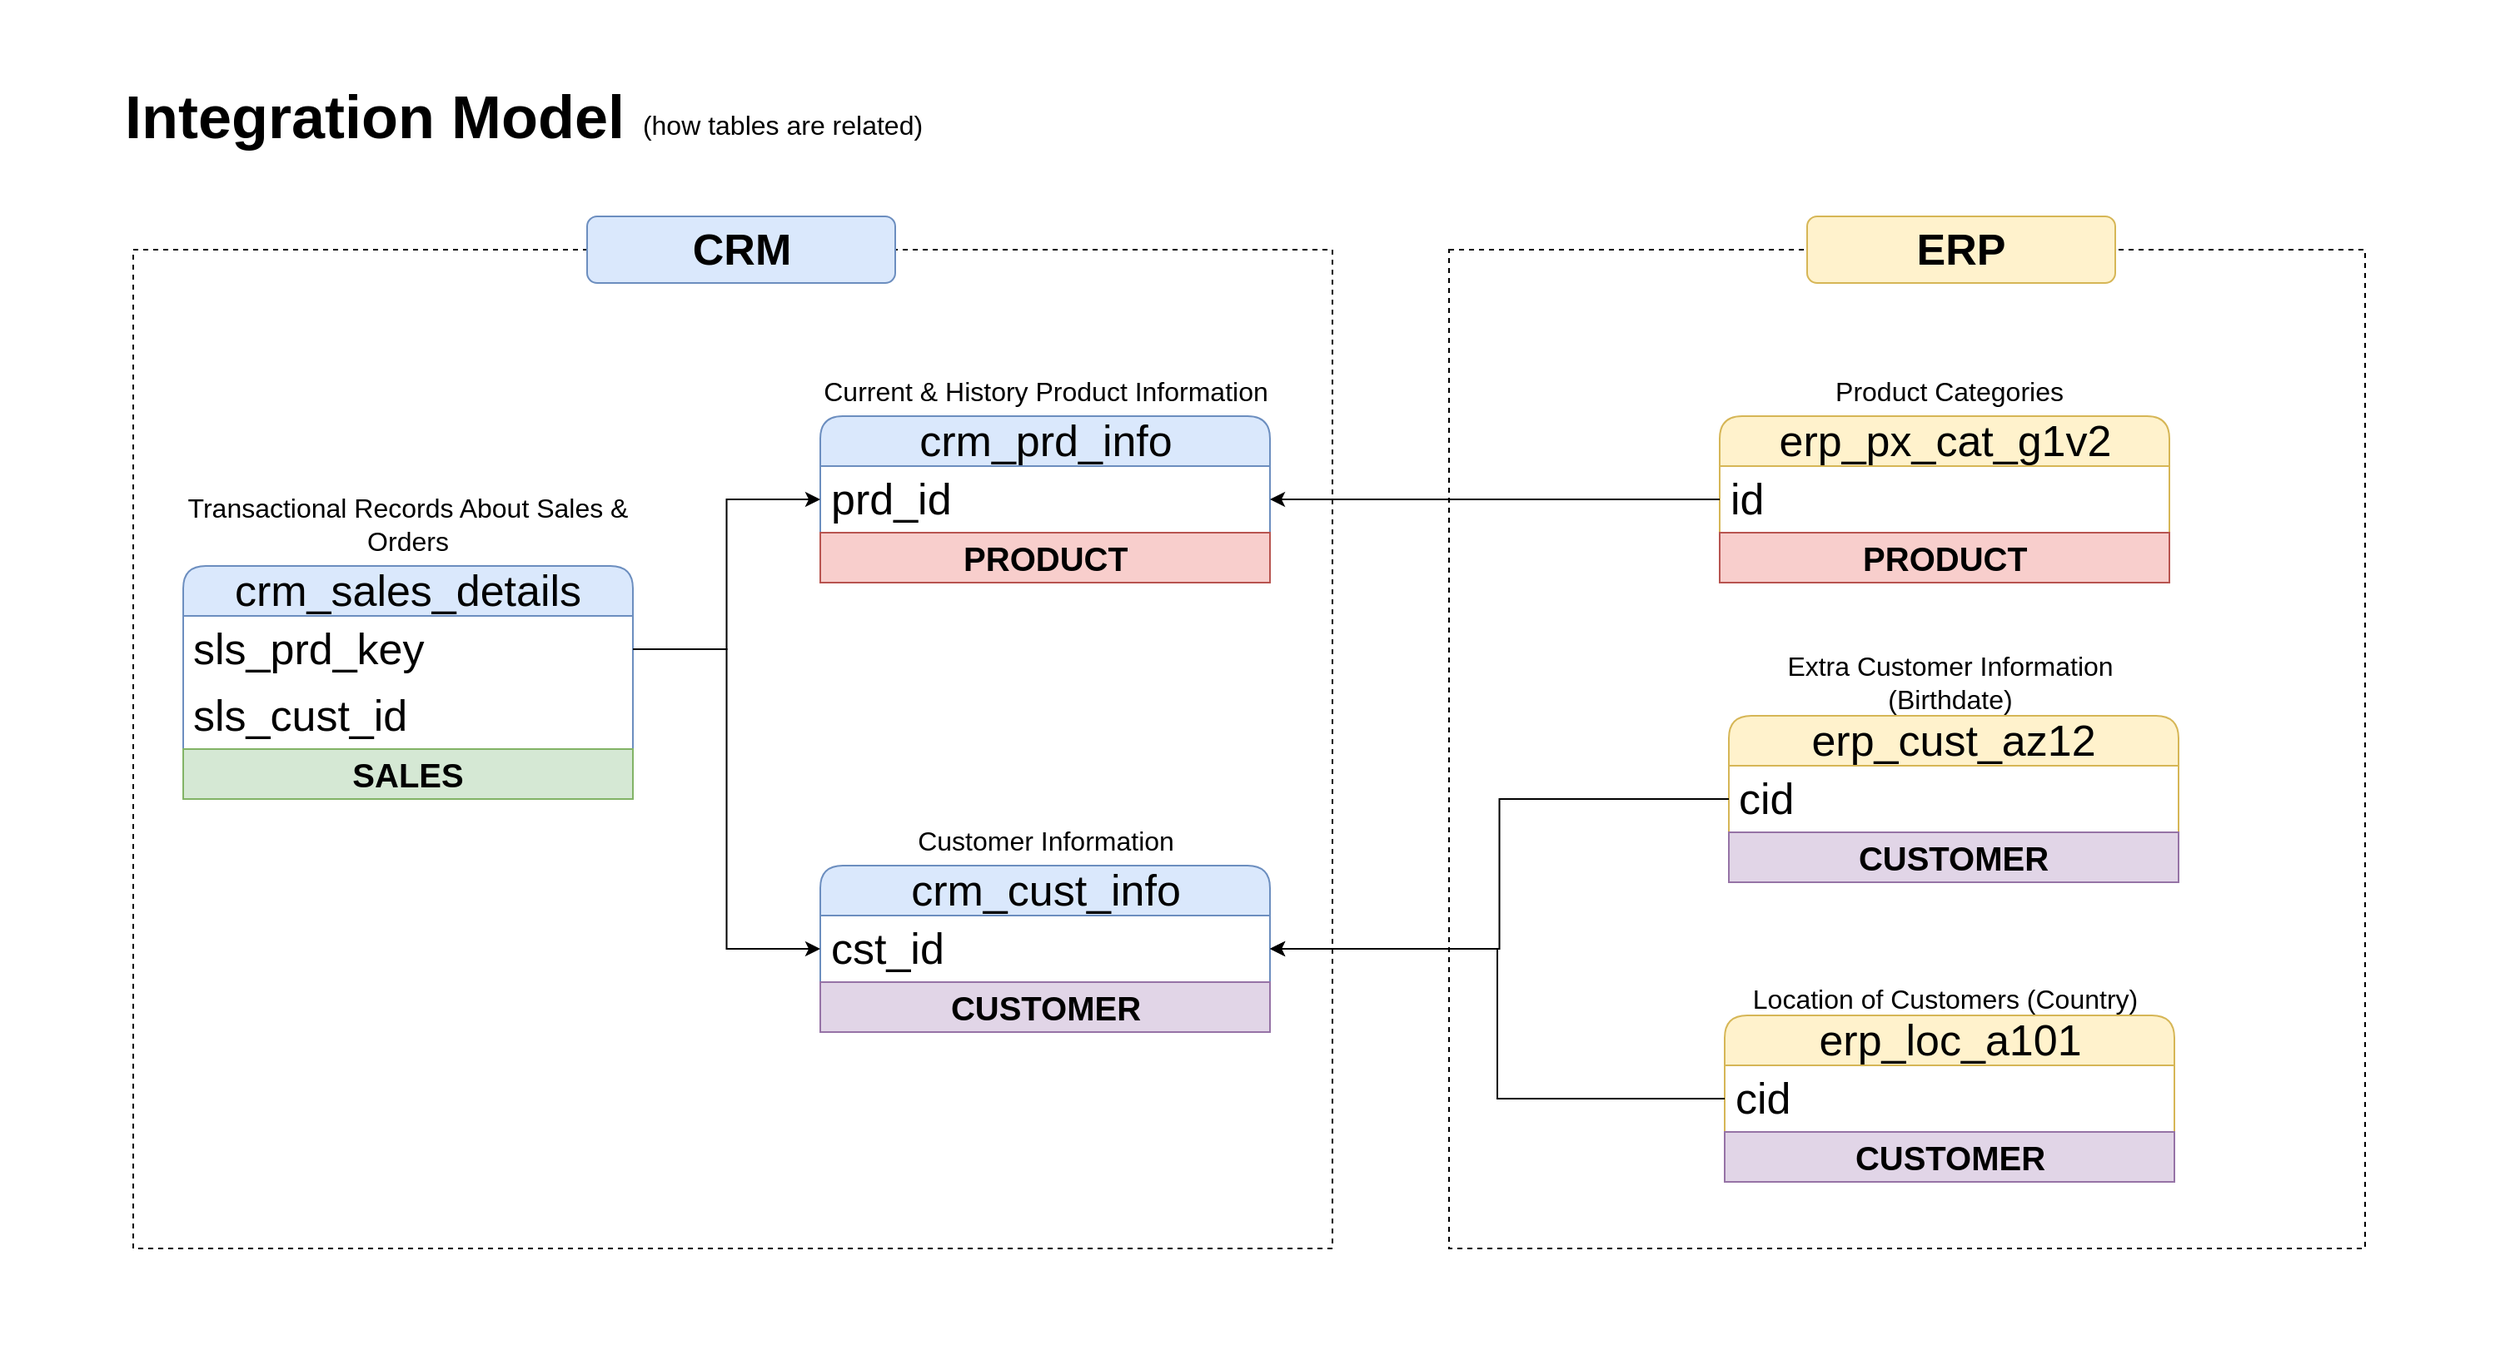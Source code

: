 <mxfile version="27.1.6">
  <diagram name="Page-1" id="znPD1FLkKsXniUYNKdZL">
    <mxGraphModel dx="3227" dy="1372" grid="1" gridSize="10" guides="1" tooltips="1" connect="1" arrows="1" fold="1" page="1" pageScale="1" pageWidth="850" pageHeight="1100" math="0" shadow="0">
      <root>
        <mxCell id="0" />
        <mxCell id="1" parent="0" />
        <mxCell id="9J3YcIkOuI1rNte7n2Ni-48" value="" style="rounded=0;whiteSpace=wrap;html=1;fillColor=none;strokeColor=none;" vertex="1" parent="1">
          <mxGeometry x="-30" y="10" width="1500" height="810" as="geometry" />
        </mxCell>
        <mxCell id="9J3YcIkOuI1rNte7n2Ni-34" value="" style="rounded=0;whiteSpace=wrap;html=1;fillColor=none;dashed=1;" vertex="1" parent="1">
          <mxGeometry x="50" y="160" width="720" height="600" as="geometry" />
        </mxCell>
        <mxCell id="9J3YcIkOuI1rNte7n2Ni-37" value="" style="rounded=0;whiteSpace=wrap;html=1;fillColor=none;dashed=1;" vertex="1" parent="1">
          <mxGeometry x="840" y="160" width="550" height="600" as="geometry" />
        </mxCell>
        <mxCell id="9J3YcIkOuI1rNte7n2Ni-1" value="&lt;b&gt;&lt;font style=&quot;font-size: 36px;&quot;&gt;Integration Model&lt;/font&gt;&lt;/b&gt;" style="text;html=1;align=center;verticalAlign=middle;whiteSpace=wrap;rounded=0;" vertex="1" parent="1">
          <mxGeometry x="40" y="60" width="310" height="40" as="geometry" />
        </mxCell>
        <mxCell id="9J3YcIkOuI1rNte7n2Ni-2" value="&lt;font style=&quot;font-size: 16px;&quot;&gt;(how tables are related)&lt;/font&gt;" style="text;html=1;align=center;verticalAlign=middle;whiteSpace=wrap;rounded=0;" vertex="1" parent="1">
          <mxGeometry x="350" y="70" width="180" height="30" as="geometry" />
        </mxCell>
        <mxCell id="9J3YcIkOuI1rNte7n2Ni-3" value="crm_cust_info" style="swimlane;fontStyle=0;childLayout=stackLayout;horizontal=1;startSize=30;horizontalStack=0;resizeParent=1;resizeParentMax=0;resizeLast=0;collapsible=1;marginBottom=0;whiteSpace=wrap;html=1;fillColor=#dae8fc;strokeColor=#6c8ebf;fontSize=26;rounded=1;" vertex="1" parent="1">
          <mxGeometry x="462.5" y="530" width="270" height="100" as="geometry" />
        </mxCell>
        <mxCell id="9J3YcIkOuI1rNte7n2Ni-4" value="cst_id" style="text;strokeColor=none;fillColor=none;align=left;verticalAlign=middle;spacingLeft=4;spacingRight=4;overflow=hidden;points=[[0,0.5],[1,0.5]];portConstraint=eastwest;rotatable=0;whiteSpace=wrap;html=1;fontSize=26;" vertex="1" parent="9J3YcIkOuI1rNte7n2Ni-3">
          <mxGeometry y="30" width="270" height="40" as="geometry" />
        </mxCell>
        <mxCell id="9J3YcIkOuI1rNte7n2Ni-46" value="&lt;b&gt;&lt;font style=&quot;font-size: 20px;&quot;&gt;CUSTOMER&lt;/font&gt;&lt;/b&gt;" style="text;html=1;strokeColor=#9673a6;fillColor=#e1d5e7;align=center;verticalAlign=middle;whiteSpace=wrap;overflow=hidden;" vertex="1" parent="9J3YcIkOuI1rNte7n2Ni-3">
          <mxGeometry y="70" width="270" height="30" as="geometry" />
        </mxCell>
        <mxCell id="9J3YcIkOuI1rNte7n2Ni-7" value="&lt;font style=&quot;font-size: 16px;&quot;&gt;Customer Information&lt;/font&gt;" style="text;html=1;align=center;verticalAlign=middle;whiteSpace=wrap;rounded=0;" vertex="1" parent="1">
          <mxGeometry x="487.5" y="500" width="220" height="30" as="geometry" />
        </mxCell>
        <mxCell id="9J3YcIkOuI1rNte7n2Ni-8" value="crm_sales_details" style="swimlane;fontStyle=0;childLayout=stackLayout;horizontal=1;startSize=30;horizontalStack=0;resizeParent=1;resizeParentMax=0;resizeLast=0;collapsible=1;marginBottom=0;whiteSpace=wrap;html=1;fillColor=#dae8fc;strokeColor=#6c8ebf;fontSize=26;rounded=1;" vertex="1" parent="1">
          <mxGeometry x="80" y="350" width="270" height="140" as="geometry" />
        </mxCell>
        <mxCell id="9J3YcIkOuI1rNte7n2Ni-9" value="sls_prd_key" style="text;strokeColor=none;fillColor=none;align=left;verticalAlign=middle;spacingLeft=4;spacingRight=4;overflow=hidden;points=[[0,0.5],[1,0.5]];portConstraint=eastwest;rotatable=0;whiteSpace=wrap;html=1;fontSize=26;" vertex="1" parent="9J3YcIkOuI1rNte7n2Ni-8">
          <mxGeometry y="30" width="270" height="40" as="geometry" />
        </mxCell>
        <mxCell id="9J3YcIkOuI1rNte7n2Ni-16" value="sls_cust_id" style="text;strokeColor=none;fillColor=none;align=left;verticalAlign=middle;spacingLeft=4;spacingRight=4;overflow=hidden;points=[[0,0.5],[1,0.5]];portConstraint=eastwest;rotatable=0;whiteSpace=wrap;html=1;fontSize=26;" vertex="1" parent="9J3YcIkOuI1rNte7n2Ni-8">
          <mxGeometry y="70" width="270" height="40" as="geometry" />
        </mxCell>
        <mxCell id="9J3YcIkOuI1rNte7n2Ni-47" value="&lt;b&gt;&lt;font style=&quot;font-size: 20px;&quot;&gt;SALES&lt;/font&gt;&lt;/b&gt;" style="text;html=1;strokeColor=#82b366;fillColor=#d5e8d4;align=center;verticalAlign=middle;whiteSpace=wrap;overflow=hidden;" vertex="1" parent="9J3YcIkOuI1rNte7n2Ni-8">
          <mxGeometry y="110" width="270" height="30" as="geometry" />
        </mxCell>
        <mxCell id="9J3YcIkOuI1rNte7n2Ni-10" value="&lt;font style=&quot;font-size: 16px;&quot;&gt;Transactional Records About Sales &amp;amp; Orders&lt;/font&gt;" style="text;html=1;align=center;verticalAlign=middle;whiteSpace=wrap;rounded=0;" vertex="1" parent="1">
          <mxGeometry x="80" y="310" width="270" height="30" as="geometry" />
        </mxCell>
        <mxCell id="9J3YcIkOuI1rNte7n2Ni-13" value="crm_prd_info" style="swimlane;fontStyle=0;childLayout=stackLayout;horizontal=1;startSize=30;horizontalStack=0;resizeParent=1;resizeParentMax=0;resizeLast=0;collapsible=1;marginBottom=0;whiteSpace=wrap;html=1;fillColor=#dae8fc;strokeColor=#6c8ebf;fontSize=26;rounded=1;" vertex="1" parent="1">
          <mxGeometry x="462.5" y="260" width="270" height="100" as="geometry" />
        </mxCell>
        <mxCell id="9J3YcIkOuI1rNte7n2Ni-14" value="prd_id" style="text;strokeColor=none;fillColor=none;align=left;verticalAlign=middle;spacingLeft=4;spacingRight=4;overflow=hidden;points=[[0,0.5],[1,0.5]];portConstraint=eastwest;rotatable=0;whiteSpace=wrap;html=1;fontSize=26;" vertex="1" parent="9J3YcIkOuI1rNte7n2Ni-13">
          <mxGeometry y="30" width="270" height="40" as="geometry" />
        </mxCell>
        <mxCell id="9J3YcIkOuI1rNte7n2Ni-43" value="&lt;b&gt;&lt;font style=&quot;font-size: 20px;&quot;&gt;PRODUCT&lt;/font&gt;&lt;/b&gt;" style="text;html=1;strokeColor=#b85450;fillColor=#f8cecc;align=center;verticalAlign=middle;whiteSpace=wrap;overflow=hidden;" vertex="1" parent="9J3YcIkOuI1rNte7n2Ni-13">
          <mxGeometry y="70" width="270" height="30" as="geometry" />
        </mxCell>
        <mxCell id="9J3YcIkOuI1rNte7n2Ni-15" value="&lt;font style=&quot;font-size: 16px;&quot;&gt;Current &amp;amp; History Product Information&lt;/font&gt;" style="text;html=1;align=center;verticalAlign=middle;whiteSpace=wrap;rounded=0;" vertex="1" parent="1">
          <mxGeometry x="462.5" y="235" width="270" height="20" as="geometry" />
        </mxCell>
        <mxCell id="9J3YcIkOuI1rNte7n2Ni-18" style="edgeStyle=orthogonalEdgeStyle;rounded=0;orthogonalLoop=1;jettySize=auto;html=1;entryX=0;entryY=0.5;entryDx=0;entryDy=0;" edge="1" parent="1" source="9J3YcIkOuI1rNte7n2Ni-9" target="9J3YcIkOuI1rNte7n2Ni-14">
          <mxGeometry relative="1" as="geometry" />
        </mxCell>
        <mxCell id="9J3YcIkOuI1rNte7n2Ni-19" value="erp_cust_az12" style="swimlane;fontStyle=0;childLayout=stackLayout;horizontal=1;startSize=30;horizontalStack=0;resizeParent=1;resizeParentMax=0;resizeLast=0;collapsible=1;marginBottom=0;whiteSpace=wrap;html=1;fillColor=#fff2cc;strokeColor=#d6b656;fontSize=26;rounded=1;" vertex="1" parent="1">
          <mxGeometry x="1008" y="440" width="270" height="100" as="geometry" />
        </mxCell>
        <mxCell id="9J3YcIkOuI1rNte7n2Ni-20" value="cid" style="text;strokeColor=none;fillColor=none;align=left;verticalAlign=middle;spacingLeft=4;spacingRight=4;overflow=hidden;points=[[0,0.5],[1,0.5]];portConstraint=eastwest;rotatable=0;whiteSpace=wrap;html=1;fontSize=26;" vertex="1" parent="9J3YcIkOuI1rNte7n2Ni-19">
          <mxGeometry y="30" width="270" height="40" as="geometry" />
        </mxCell>
        <mxCell id="9J3YcIkOuI1rNte7n2Ni-44" value="&lt;b&gt;&lt;font style=&quot;font-size: 20px;&quot;&gt;CUSTOMER&lt;/font&gt;&lt;/b&gt;" style="text;html=1;strokeColor=#9673a6;fillColor=#e1d5e7;align=center;verticalAlign=middle;whiteSpace=wrap;overflow=hidden;" vertex="1" parent="9J3YcIkOuI1rNte7n2Ni-19">
          <mxGeometry y="70" width="270" height="30" as="geometry" />
        </mxCell>
        <mxCell id="9J3YcIkOuI1rNte7n2Ni-21" value="&lt;font style=&quot;font-size: 16px;&quot;&gt;Extra Customer Information (Birthdate)&lt;/font&gt;" style="text;html=1;align=center;verticalAlign=middle;whiteSpace=wrap;rounded=0;" vertex="1" parent="1">
          <mxGeometry x="1005.5" y="410" width="270" height="20" as="geometry" />
        </mxCell>
        <mxCell id="9J3YcIkOuI1rNte7n2Ni-22" value="erp_loc_a101" style="swimlane;fontStyle=0;childLayout=stackLayout;horizontal=1;startSize=30;horizontalStack=0;resizeParent=1;resizeParentMax=0;resizeLast=0;collapsible=1;marginBottom=0;whiteSpace=wrap;html=1;fillColor=#fff2cc;strokeColor=#d6b656;fontSize=26;rounded=1;" vertex="1" parent="1">
          <mxGeometry x="1005.5" y="620" width="270" height="100" as="geometry" />
        </mxCell>
        <mxCell id="9J3YcIkOuI1rNte7n2Ni-23" value="cid" style="text;strokeColor=none;fillColor=none;align=left;verticalAlign=middle;spacingLeft=4;spacingRight=4;overflow=hidden;points=[[0,0.5],[1,0.5]];portConstraint=eastwest;rotatable=0;whiteSpace=wrap;html=1;fontSize=26;" vertex="1" parent="9J3YcIkOuI1rNte7n2Ni-22">
          <mxGeometry y="30" width="270" height="40" as="geometry" />
        </mxCell>
        <mxCell id="9J3YcIkOuI1rNte7n2Ni-45" value="&lt;b&gt;&lt;font style=&quot;font-size: 20px;&quot;&gt;CUSTOMER&lt;/font&gt;&lt;/b&gt;" style="text;html=1;strokeColor=#9673a6;fillColor=#e1d5e7;align=center;verticalAlign=middle;whiteSpace=wrap;overflow=hidden;" vertex="1" parent="9J3YcIkOuI1rNte7n2Ni-22">
          <mxGeometry y="70" width="270" height="30" as="geometry" />
        </mxCell>
        <mxCell id="9J3YcIkOuI1rNte7n2Ni-24" value="&lt;font style=&quot;font-size: 16px;&quot;&gt;Location of Customers (Country)&lt;/font&gt;" style="text;html=1;align=center;verticalAlign=middle;whiteSpace=wrap;rounded=0;" vertex="1" parent="1">
          <mxGeometry x="1003" y="600" width="270" height="20" as="geometry" />
        </mxCell>
        <mxCell id="9J3YcIkOuI1rNte7n2Ni-28" value="erp_px_cat_g1v2" style="swimlane;fontStyle=0;childLayout=stackLayout;horizontal=1;startSize=30;horizontalStack=0;resizeParent=1;resizeParentMax=0;resizeLast=0;collapsible=1;marginBottom=0;whiteSpace=wrap;html=1;fillColor=#fff2cc;strokeColor=#d6b656;fontSize=26;rounded=1;" vertex="1" parent="1">
          <mxGeometry x="1002.5" y="260" width="270" height="100" as="geometry" />
        </mxCell>
        <mxCell id="9J3YcIkOuI1rNte7n2Ni-29" value="id" style="text;strokeColor=none;fillColor=none;align=left;verticalAlign=middle;spacingLeft=4;spacingRight=4;overflow=hidden;points=[[0,0.5],[1,0.5]];portConstraint=eastwest;rotatable=0;whiteSpace=wrap;html=1;fontSize=26;" vertex="1" parent="9J3YcIkOuI1rNte7n2Ni-28">
          <mxGeometry y="30" width="270" height="40" as="geometry" />
        </mxCell>
        <mxCell id="9J3YcIkOuI1rNte7n2Ni-39" value="&lt;b&gt;&lt;font style=&quot;font-size: 20px;&quot;&gt;PRODUCT&lt;/font&gt;&lt;/b&gt;" style="text;html=1;strokeColor=#b85450;fillColor=#f8cecc;align=center;verticalAlign=middle;whiteSpace=wrap;overflow=hidden;" vertex="1" parent="9J3YcIkOuI1rNte7n2Ni-28">
          <mxGeometry y="70" width="270" height="30" as="geometry" />
        </mxCell>
        <mxCell id="9J3YcIkOuI1rNte7n2Ni-30" value="&lt;font style=&quot;font-size: 16px;&quot;&gt;Product Categories&lt;/font&gt;" style="text;html=1;align=center;verticalAlign=middle;whiteSpace=wrap;rounded=0;" vertex="1" parent="1">
          <mxGeometry x="1043" y="230" width="195" height="30" as="geometry" />
        </mxCell>
        <mxCell id="9J3YcIkOuI1rNte7n2Ni-31" style="edgeStyle=orthogonalEdgeStyle;rounded=0;orthogonalLoop=1;jettySize=auto;html=1;entryX=1;entryY=0.5;entryDx=0;entryDy=0;" edge="1" parent="1" source="9J3YcIkOuI1rNte7n2Ni-29" target="9J3YcIkOuI1rNte7n2Ni-14">
          <mxGeometry relative="1" as="geometry" />
        </mxCell>
        <mxCell id="9J3YcIkOuI1rNte7n2Ni-35" value="&lt;font style=&quot;font-size: 26px;&quot;&gt;&lt;b style=&quot;&quot;&gt;CRM&lt;/b&gt;&lt;/font&gt;" style="rounded=1;whiteSpace=wrap;html=1;fillColor=#dae8fc;strokeColor=#6c8ebf;" vertex="1" parent="1">
          <mxGeometry x="322.5" y="140" width="185" height="40" as="geometry" />
        </mxCell>
        <mxCell id="9J3YcIkOuI1rNte7n2Ni-36" value="&lt;font style=&quot;font-size: 26px;&quot;&gt;&lt;b style=&quot;&quot;&gt;ERP&lt;/b&gt;&lt;/font&gt;" style="rounded=1;whiteSpace=wrap;html=1;fillColor=#fff2cc;strokeColor=#d6b656;" vertex="1" parent="1">
          <mxGeometry x="1055" y="140" width="185" height="40" as="geometry" />
        </mxCell>
        <mxCell id="9J3YcIkOuI1rNte7n2Ni-40" style="edgeStyle=orthogonalEdgeStyle;rounded=0;orthogonalLoop=1;jettySize=auto;html=1;entryX=0;entryY=0.5;entryDx=0;entryDy=0;" edge="1" parent="1" source="9J3YcIkOuI1rNte7n2Ni-9" target="9J3YcIkOuI1rNte7n2Ni-4">
          <mxGeometry relative="1" as="geometry" />
        </mxCell>
        <mxCell id="9J3YcIkOuI1rNte7n2Ni-41" style="edgeStyle=orthogonalEdgeStyle;rounded=0;orthogonalLoop=1;jettySize=auto;html=1;entryX=1;entryY=0.5;entryDx=0;entryDy=0;" edge="1" parent="1" source="9J3YcIkOuI1rNte7n2Ni-20" target="9J3YcIkOuI1rNte7n2Ni-4">
          <mxGeometry relative="1" as="geometry" />
        </mxCell>
        <mxCell id="9J3YcIkOuI1rNte7n2Ni-42" style="edgeStyle=orthogonalEdgeStyle;rounded=0;orthogonalLoop=1;jettySize=auto;html=1;" edge="1" parent="1" source="9J3YcIkOuI1rNte7n2Ni-23" target="9J3YcIkOuI1rNte7n2Ni-4">
          <mxGeometry relative="1" as="geometry" />
        </mxCell>
      </root>
    </mxGraphModel>
  </diagram>
</mxfile>
